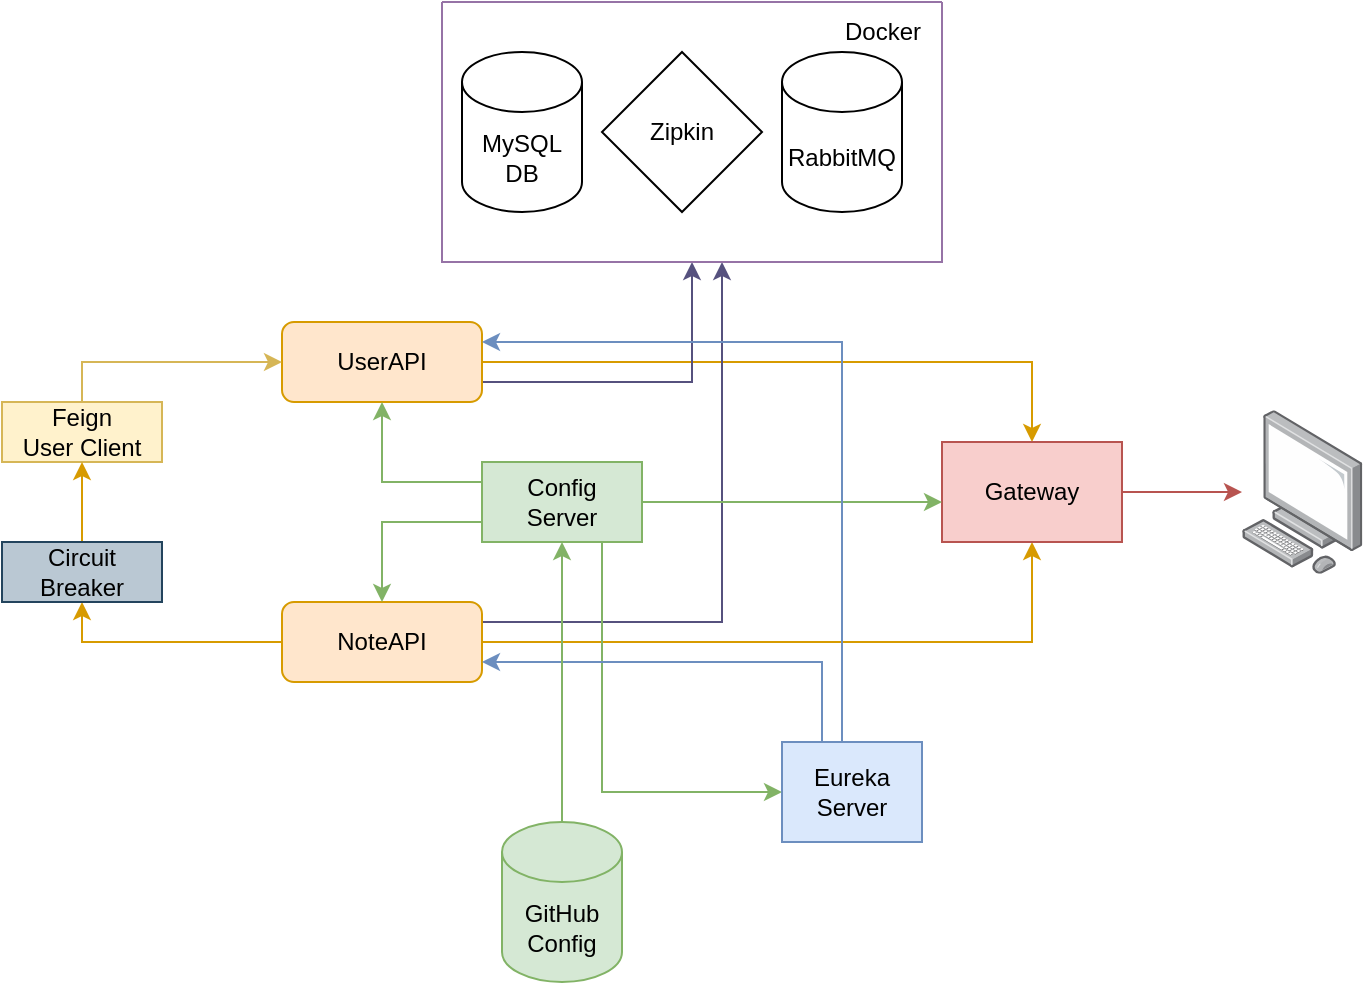 <mxfile version="21.5.0" type="device">
  <diagram name="Página-1" id="hIdw7GX1ASYOn8H_Ma61">
    <mxGraphModel dx="1195" dy="645" grid="1" gridSize="10" guides="1" tooltips="1" connect="1" arrows="1" fold="1" page="1" pageScale="1" pageWidth="827" pageHeight="1169" math="0" shadow="0">
      <root>
        <mxCell id="0" />
        <mxCell id="1" parent="0" />
        <mxCell id="8cAwJ6GLL2mugwVVrupS-14" style="edgeStyle=orthogonalEdgeStyle;rounded=0;orthogonalLoop=1;jettySize=auto;html=1;exitX=1;exitY=0.5;exitDx=0;exitDy=0;fillColor=#ffe6cc;strokeColor=#d79b00;" parent="1" source="8cAwJ6GLL2mugwVVrupS-1" target="8cAwJ6GLL2mugwVVrupS-12" edge="1">
          <mxGeometry relative="1" as="geometry" />
        </mxCell>
        <mxCell id="8cAwJ6GLL2mugwVVrupS-24" style="edgeStyle=orthogonalEdgeStyle;rounded=0;orthogonalLoop=1;jettySize=auto;html=1;exitX=1;exitY=0.75;exitDx=0;exitDy=0;fillColor=#d0cee2;strokeColor=#56517e;" parent="1" source="8cAwJ6GLL2mugwVVrupS-1" target="BNi5xJKZm6hASNBu7pdP-1" edge="1">
          <mxGeometry relative="1" as="geometry">
            <mxPoint x="379" y="360" as="targetPoint" />
          </mxGeometry>
        </mxCell>
        <mxCell id="8cAwJ6GLL2mugwVVrupS-1" value="UserAPI" style="rounded=1;whiteSpace=wrap;html=1;fillColor=#ffe6cc;strokeColor=#d79b00;" parent="1" vertex="1">
          <mxGeometry x="240" y="190" width="100" height="40" as="geometry" />
        </mxCell>
        <mxCell id="8cAwJ6GLL2mugwVVrupS-15" style="edgeStyle=orthogonalEdgeStyle;rounded=0;orthogonalLoop=1;jettySize=auto;html=1;exitX=1;exitY=0.5;exitDx=0;exitDy=0;fillColor=#ffe6cc;strokeColor=#d79b00;" parent="1" source="8cAwJ6GLL2mugwVVrupS-2" target="8cAwJ6GLL2mugwVVrupS-12" edge="1">
          <mxGeometry relative="1" as="geometry">
            <Array as="points">
              <mxPoint x="615" y="350" />
            </Array>
          </mxGeometry>
        </mxCell>
        <mxCell id="8cAwJ6GLL2mugwVVrupS-25" style="edgeStyle=orthogonalEdgeStyle;rounded=0;orthogonalLoop=1;jettySize=auto;html=1;exitX=1;exitY=0.75;exitDx=0;exitDy=0;fillColor=#d0cee2;strokeColor=#56517e;" parent="1" source="8cAwJ6GLL2mugwVVrupS-2" target="BNi5xJKZm6hASNBu7pdP-1" edge="1">
          <mxGeometry relative="1" as="geometry">
            <Array as="points">
              <mxPoint x="340" y="340" />
              <mxPoint x="460" y="340" />
            </Array>
            <mxPoint x="360" y="360" as="targetPoint" />
          </mxGeometry>
        </mxCell>
        <mxCell id="PaM1D0am64lW21tULsb2-2" style="edgeStyle=orthogonalEdgeStyle;rounded=0;orthogonalLoop=1;jettySize=auto;html=1;fillColor=#ffe6cc;strokeColor=#d79b00;" parent="1" source="8cAwJ6GLL2mugwVVrupS-2" target="PaM1D0am64lW21tULsb2-1" edge="1">
          <mxGeometry relative="1" as="geometry">
            <Array as="points">
              <mxPoint x="140" y="350" />
            </Array>
          </mxGeometry>
        </mxCell>
        <mxCell id="8cAwJ6GLL2mugwVVrupS-2" value="&lt;div&gt;NoteAPI&lt;/div&gt;" style="rounded=1;whiteSpace=wrap;html=1;fillColor=#ffe6cc;strokeColor=#d79b00;" parent="1" vertex="1">
          <mxGeometry x="240" y="330" width="100" height="40" as="geometry" />
        </mxCell>
        <mxCell id="8cAwJ6GLL2mugwVVrupS-3" value="" style="image;points=[];aspect=fixed;html=1;align=center;shadow=0;dashed=0;image=img/lib/allied_telesis/computer_and_terminals/Personal_Computer.svg;" parent="1" vertex="1">
          <mxGeometry x="720" y="234.1" width="60.36" height="81.8" as="geometry" />
        </mxCell>
        <mxCell id="8cAwJ6GLL2mugwVVrupS-10" style="edgeStyle=orthogonalEdgeStyle;rounded=0;orthogonalLoop=1;jettySize=auto;html=1;exitX=0.5;exitY=0;exitDx=0;exitDy=0;fillColor=#fff2cc;strokeColor=#d6b656;" parent="1" source="8cAwJ6GLL2mugwVVrupS-9" target="8cAwJ6GLL2mugwVVrupS-1" edge="1">
          <mxGeometry relative="1" as="geometry">
            <Array as="points">
              <mxPoint x="140" y="210" />
            </Array>
          </mxGeometry>
        </mxCell>
        <mxCell id="8cAwJ6GLL2mugwVVrupS-9" value="&lt;div&gt;Feign&lt;br&gt;&lt;/div&gt;&lt;div&gt;User Client&lt;/div&gt;" style="rounded=0;whiteSpace=wrap;html=1;fillColor=#fff2cc;strokeColor=#d6b656;" parent="1" vertex="1">
          <mxGeometry x="100" y="230" width="80" height="30" as="geometry" />
        </mxCell>
        <mxCell id="8cAwJ6GLL2mugwVVrupS-13" style="edgeStyle=orthogonalEdgeStyle;rounded=0;orthogonalLoop=1;jettySize=auto;html=1;fillColor=#f8cecc;strokeColor=#b85450;" parent="1" source="8cAwJ6GLL2mugwVVrupS-12" target="8cAwJ6GLL2mugwVVrupS-3" edge="1">
          <mxGeometry relative="1" as="geometry" />
        </mxCell>
        <mxCell id="8cAwJ6GLL2mugwVVrupS-12" value="Gateway" style="rounded=0;whiteSpace=wrap;html=1;fillColor=#f8cecc;strokeColor=#b85450;" parent="1" vertex="1">
          <mxGeometry x="570" y="250" width="90" height="50" as="geometry" />
        </mxCell>
        <mxCell id="PaM1D0am64lW21tULsb2-10" style="edgeStyle=orthogonalEdgeStyle;rounded=0;orthogonalLoop=1;jettySize=auto;html=1;fillColor=#d5e8d4;strokeColor=#82b366;" parent="1" source="8cAwJ6GLL2mugwVVrupS-16" target="8cAwJ6GLL2mugwVVrupS-1" edge="1">
          <mxGeometry relative="1" as="geometry">
            <Array as="points">
              <mxPoint x="290" y="270" />
            </Array>
          </mxGeometry>
        </mxCell>
        <mxCell id="PaM1D0am64lW21tULsb2-11" style="edgeStyle=orthogonalEdgeStyle;rounded=0;orthogonalLoop=1;jettySize=auto;html=1;exitX=1;exitY=0.5;exitDx=0;exitDy=0;fillColor=#d5e8d4;strokeColor=#82b366;" parent="1" source="8cAwJ6GLL2mugwVVrupS-16" target="8cAwJ6GLL2mugwVVrupS-21" edge="1">
          <mxGeometry relative="1" as="geometry">
            <Array as="points">
              <mxPoint x="400" y="425" />
            </Array>
          </mxGeometry>
        </mxCell>
        <mxCell id="PaM1D0am64lW21tULsb2-12" style="edgeStyle=orthogonalEdgeStyle;rounded=0;orthogonalLoop=1;jettySize=auto;html=1;fillColor=#d5e8d4;strokeColor=#82b366;" parent="1" source="8cAwJ6GLL2mugwVVrupS-16" target="8cAwJ6GLL2mugwVVrupS-12" edge="1">
          <mxGeometry relative="1" as="geometry">
            <Array as="points">
              <mxPoint x="480" y="280" />
              <mxPoint x="480" y="280" />
            </Array>
          </mxGeometry>
        </mxCell>
        <mxCell id="PaM1D0am64lW21tULsb2-15" style="edgeStyle=orthogonalEdgeStyle;rounded=0;orthogonalLoop=1;jettySize=auto;html=1;fillColor=#d5e8d4;strokeColor=#82b366;" parent="1" source="8cAwJ6GLL2mugwVVrupS-16" target="8cAwJ6GLL2mugwVVrupS-2" edge="1">
          <mxGeometry relative="1" as="geometry">
            <Array as="points">
              <mxPoint x="290" y="290" />
            </Array>
          </mxGeometry>
        </mxCell>
        <mxCell id="8cAwJ6GLL2mugwVVrupS-16" value="&lt;div&gt;Config&lt;/div&gt;&lt;div&gt;Server&lt;br&gt;&lt;/div&gt;" style="rounded=0;whiteSpace=wrap;html=1;fillColor=#d5e8d4;strokeColor=#82b366;" parent="1" vertex="1">
          <mxGeometry x="340" y="260" width="80" height="40" as="geometry" />
        </mxCell>
        <mxCell id="8cAwJ6GLL2mugwVVrupS-22" style="edgeStyle=orthogonalEdgeStyle;rounded=0;orthogonalLoop=1;jettySize=auto;html=1;fillColor=#dae8fc;strokeColor=#6c8ebf;" parent="1" source="8cAwJ6GLL2mugwVVrupS-21" target="8cAwJ6GLL2mugwVVrupS-1" edge="1">
          <mxGeometry relative="1" as="geometry">
            <Array as="points">
              <mxPoint x="520" y="200" />
            </Array>
          </mxGeometry>
        </mxCell>
        <mxCell id="8cAwJ6GLL2mugwVVrupS-23" style="edgeStyle=orthogonalEdgeStyle;rounded=0;orthogonalLoop=1;jettySize=auto;html=1;fillColor=#dae8fc;strokeColor=#6c8ebf;" parent="1" source="8cAwJ6GLL2mugwVVrupS-21" target="8cAwJ6GLL2mugwVVrupS-2" edge="1">
          <mxGeometry relative="1" as="geometry">
            <Array as="points">
              <mxPoint x="510" y="360" />
            </Array>
          </mxGeometry>
        </mxCell>
        <mxCell id="8cAwJ6GLL2mugwVVrupS-21" value="Eureka Server" style="rounded=0;whiteSpace=wrap;html=1;fillColor=#dae8fc;strokeColor=#6c8ebf;" parent="1" vertex="1">
          <mxGeometry x="490" y="400" width="70" height="50" as="geometry" />
        </mxCell>
        <mxCell id="BNi5xJKZm6hASNBu7pdP-1" value="" style="swimlane;startSize=0;fillColor=#e1d5e7;strokeColor=#9673a6;" parent="1" vertex="1">
          <mxGeometry x="320" y="30" width="250" height="130" as="geometry" />
        </mxCell>
        <mxCell id="BNi5xJKZm6hASNBu7pdP-2" value="Docker" style="text;html=1;align=center;verticalAlign=middle;resizable=0;points=[];autosize=1;strokeColor=none;fillColor=none;" parent="BNi5xJKZm6hASNBu7pdP-1" vertex="1">
          <mxGeometry x="190" width="60" height="30" as="geometry" />
        </mxCell>
        <mxCell id="8cAwJ6GLL2mugwVVrupS-6" value="Zipkin" style="rhombus;whiteSpace=wrap;html=1;" parent="BNi5xJKZm6hASNBu7pdP-1" vertex="1">
          <mxGeometry x="80" y="25" width="80" height="80" as="geometry" />
        </mxCell>
        <mxCell id="8cAwJ6GLL2mugwVVrupS-5" value="&lt;div&gt;MySQL&lt;/div&gt;&lt;div&gt;DB&lt;br&gt;&lt;/div&gt;" style="shape=cylinder3;whiteSpace=wrap;html=1;boundedLbl=1;backgroundOutline=1;size=15;fillColor=none;" parent="BNi5xJKZm6hASNBu7pdP-1" vertex="1">
          <mxGeometry x="10" y="25" width="60" height="80" as="geometry" />
        </mxCell>
        <mxCell id="z0sVWWpZSjEGGMOhL0pH-2" value="&lt;div&gt;RabbitMQ&lt;br&gt;&lt;/div&gt;" style="shape=cylinder3;whiteSpace=wrap;html=1;boundedLbl=1;backgroundOutline=1;size=15;fillColor=none;rotation=0;" vertex="1" parent="BNi5xJKZm6hASNBu7pdP-1">
          <mxGeometry x="170" y="25" width="60" height="80" as="geometry" />
        </mxCell>
        <mxCell id="PaM1D0am64lW21tULsb2-3" style="edgeStyle=orthogonalEdgeStyle;rounded=0;orthogonalLoop=1;jettySize=auto;html=1;exitX=0.5;exitY=0;exitDx=0;exitDy=0;fillColor=#ffe6cc;strokeColor=#d79b00;" parent="1" source="PaM1D0am64lW21tULsb2-1" target="8cAwJ6GLL2mugwVVrupS-9" edge="1">
          <mxGeometry relative="1" as="geometry" />
        </mxCell>
        <mxCell id="PaM1D0am64lW21tULsb2-1" value="&lt;div&gt;Circuit&lt;/div&gt;&lt;div&gt;Breaker&lt;br&gt;&lt;/div&gt;" style="rounded=0;whiteSpace=wrap;html=1;fillColor=#bac8d3;strokeColor=#23445d;" parent="1" vertex="1">
          <mxGeometry x="100" y="300" width="80" height="30" as="geometry" />
        </mxCell>
        <mxCell id="PaM1D0am64lW21tULsb2-14" value="" style="edgeStyle=orthogonalEdgeStyle;rounded=0;orthogonalLoop=1;jettySize=auto;html=1;fillColor=#d5e8d4;strokeColor=#82b366;" parent="1" source="PaM1D0am64lW21tULsb2-6" target="8cAwJ6GLL2mugwVVrupS-16" edge="1">
          <mxGeometry relative="1" as="geometry" />
        </mxCell>
        <mxCell id="PaM1D0am64lW21tULsb2-6" value="&lt;div&gt;GitHub&lt;/div&gt;&lt;div&gt;Config&lt;br&gt;&lt;/div&gt;" style="shape=cylinder3;whiteSpace=wrap;html=1;boundedLbl=1;backgroundOutline=1;size=15;fillColor=#d5e8d4;strokeColor=#82b366;" parent="1" vertex="1">
          <mxGeometry x="350" y="440" width="60" height="80" as="geometry" />
        </mxCell>
      </root>
    </mxGraphModel>
  </diagram>
</mxfile>
